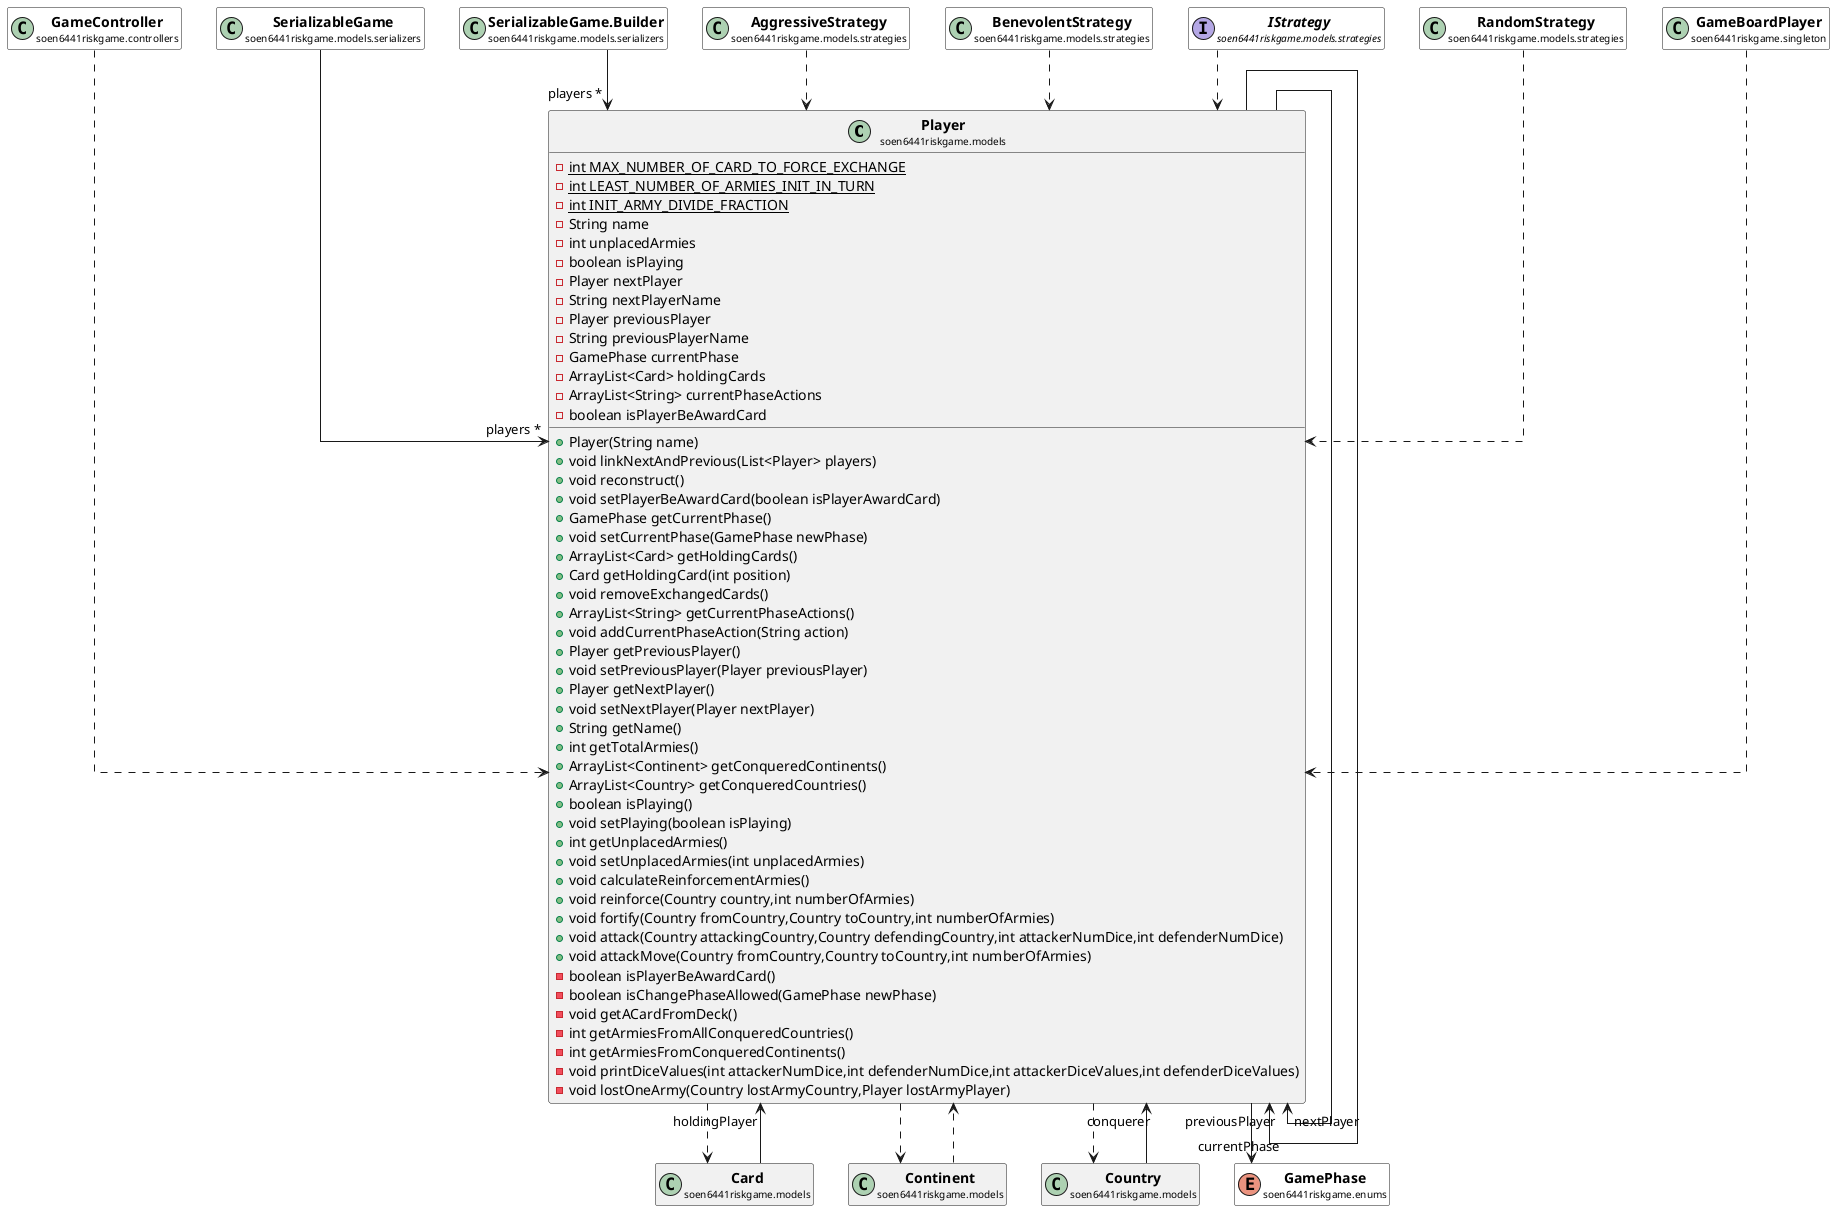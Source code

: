 @startuml

skinparam svgLinkTarget _parent
skinparam linetype ortho
set namespaceSeparator none
class "<b><size:14>Player</b>\n<size:10>soen6441riskgame.models" as soen6441riskgame.models.Player  [[../../soen6441riskgame/models/Player.html{soen6441riskgame.models.Player}]] {
{static} -int MAX_NUMBER_OF_CARD_TO_FORCE_EXCHANGE
{static} -int LEAST_NUMBER_OF_ARMIES_INIT_IN_TURN
{static} -int INIT_ARMY_DIVIDE_FRACTION
-String name
-int unplacedArmies
-boolean isPlaying
-Player nextPlayer
-String nextPlayerName
-Player previousPlayer
-String previousPlayerName
-GamePhase currentPhase
-ArrayList<Card> holdingCards
-ArrayList<String> currentPhaseActions
-boolean isPlayerBeAwardCard
+Player(String name)
+void linkNextAndPrevious(List<Player> players)
+void reconstruct()
+void setPlayerBeAwardCard(boolean isPlayerAwardCard)
+GamePhase getCurrentPhase()
+void setCurrentPhase(GamePhase newPhase)
+ArrayList<Card> getHoldingCards()
+Card getHoldingCard(int position)
+void removeExchangedCards()
+ArrayList<String> getCurrentPhaseActions()
+void addCurrentPhaseAction(String action)
+Player getPreviousPlayer()
+void setPreviousPlayer(Player previousPlayer)
+Player getNextPlayer()
+void setNextPlayer(Player nextPlayer)
+String getName()
+int getTotalArmies()
+ArrayList<Continent> getConqueredContinents()
+ArrayList<Country> getConqueredCountries()
+boolean isPlaying()
+void setPlaying(boolean isPlaying)
+int getUnplacedArmies()
+void setUnplacedArmies(int unplacedArmies)
+void calculateReinforcementArmies()
+void reinforce(Country country,int numberOfArmies)
+void fortify(Country fromCountry,Country toCountry,int numberOfArmies)
+void attack(Country attackingCountry,Country defendingCountry,int attackerNumDice,int defenderNumDice)
+void attackMove(Country fromCountry,Country toCountry,int numberOfArmies)
-boolean isPlayerBeAwardCard()
-boolean isChangePhaseAllowed(GamePhase newPhase)
-void getACardFromDeck()
-int getArmiesFromAllConqueredCountries()
-int getArmiesFromConqueredContinents()
-void printDiceValues(int attackerNumDice,int defenderNumDice,int attackerDiceValues,int defenderDiceValues)
-void lostOneArmy(Country lostArmyCountry,Player lostArmyPlayer)
}


class "<b><size:14>GameController</b>\n<size:10>soen6441riskgame.controllers" as soen6441riskgame.controllers.GameController  [[../../soen6441riskgame/controllers/GameController.html{soen6441riskgame.controllers.GameController}]] #white {
}

hide soen6441riskgame.controllers.GameController fields
hide soen6441riskgame.controllers.GameController methods

soen6441riskgame.controllers.GameController ..> soen6441riskgame.models.Player

class "<b><size:14>Card</b>\n<size:10>soen6441riskgame.models" as soen6441riskgame.models.Card  [[../../soen6441riskgame/models/Card.html{soen6441riskgame.models.Card}]] {
}

hide soen6441riskgame.models.Card fields
hide soen6441riskgame.models.Card methods

soen6441riskgame.models.Card -->  "holdingPlayer" soen6441riskgame.models.Player

class "<b><size:14>Continent</b>\n<size:10>soen6441riskgame.models" as soen6441riskgame.models.Continent  [[../../soen6441riskgame/models/Continent.html{soen6441riskgame.models.Continent}]] {
}

hide soen6441riskgame.models.Continent fields
hide soen6441riskgame.models.Continent methods

soen6441riskgame.models.Continent ..> soen6441riskgame.models.Player

class "<b><size:14>Country</b>\n<size:10>soen6441riskgame.models" as soen6441riskgame.models.Country  [[../../soen6441riskgame/models/Country.html{soen6441riskgame.models.Country}]] {
}

hide soen6441riskgame.models.Country fields
hide soen6441riskgame.models.Country methods

soen6441riskgame.models.Country -->  "conquerer" soen6441riskgame.models.Player

soen6441riskgame.models.Player -->  "nextPlayer" soen6441riskgame.models.Player

soen6441riskgame.models.Player -->  "previousPlayer" soen6441riskgame.models.Player

enum "<b><size:14>GamePhase</b>\n<size:10>soen6441riskgame.enums" as soen6441riskgame.enums.GamePhase  [[../../soen6441riskgame/enums/GamePhase.html{soen6441riskgame.enums.GamePhase}]] #white {
}

hide soen6441riskgame.enums.GamePhase fields
hide soen6441riskgame.enums.GamePhase methods

soen6441riskgame.models.Player -->  "currentPhase" soen6441riskgame.enums.GamePhase


soen6441riskgame.models.Player ..> soen6441riskgame.models.Card





soen6441riskgame.models.Player ..> soen6441riskgame.models.Continent


soen6441riskgame.models.Player ..> soen6441riskgame.models.Country

class "<b><size:14>SerializableGame</b>\n<size:10>soen6441riskgame.models.serializers" as soen6441riskgame.models.serializers.SerializableGame  [[../../soen6441riskgame/models/serializers/SerializableGame.html{soen6441riskgame.models.serializers.SerializableGame}]] #white {
}

hide soen6441riskgame.models.serializers.SerializableGame fields
hide soen6441riskgame.models.serializers.SerializableGame methods

soen6441riskgame.models.serializers.SerializableGame -->  "players *" soen6441riskgame.models.Player

class "<b><size:14>SerializableGame.Builder</b>\n<size:10>soen6441riskgame.models.serializers" as soen6441riskgame.models.serializers.SerializableGame.Builder  [[../../soen6441riskgame/models/serializers/SerializableGame.Builder.html{soen6441riskgame.models.serializers.SerializableGame.Builder}]] #white {
}

hide soen6441riskgame.models.serializers.SerializableGame.Builder fields
hide soen6441riskgame.models.serializers.SerializableGame.Builder methods

soen6441riskgame.models.serializers.SerializableGame.Builder -->  "players *" soen6441riskgame.models.Player

class "<b><size:14>AggressiveStrategy</b>\n<size:10>soen6441riskgame.models.strategies" as soen6441riskgame.models.strategies.AggressiveStrategy  [[../../soen6441riskgame/models/strategies/AggressiveStrategy.html{soen6441riskgame.models.strategies.AggressiveStrategy}]] #white {
}

hide soen6441riskgame.models.strategies.AggressiveStrategy fields
hide soen6441riskgame.models.strategies.AggressiveStrategy methods

soen6441riskgame.models.strategies.AggressiveStrategy ..> soen6441riskgame.models.Player

class "<b><size:14>BenevolentStrategy</b>\n<size:10>soen6441riskgame.models.strategies" as soen6441riskgame.models.strategies.BenevolentStrategy  [[../../soen6441riskgame/models/strategies/BenevolentStrategy.html{soen6441riskgame.models.strategies.BenevolentStrategy}]] #white {
}

hide soen6441riskgame.models.strategies.BenevolentStrategy fields
hide soen6441riskgame.models.strategies.BenevolentStrategy methods

soen6441riskgame.models.strategies.BenevolentStrategy ..> soen6441riskgame.models.Player

interface "<b><size:14>IStrategy</b>\n<size:10>soen6441riskgame.models.strategies" as soen6441riskgame.models.strategies.IStrategy  [[../../soen6441riskgame/models/strategies/IStrategy.html{soen6441riskgame.models.strategies.IStrategy}]] #white {
}

hide soen6441riskgame.models.strategies.IStrategy fields
hide soen6441riskgame.models.strategies.IStrategy methods

soen6441riskgame.models.strategies.IStrategy ..> soen6441riskgame.models.Player

class "<b><size:14>RandomStrategy</b>\n<size:10>soen6441riskgame.models.strategies" as soen6441riskgame.models.strategies.RandomStrategy  [[../../soen6441riskgame/models/strategies/RandomStrategy.html{soen6441riskgame.models.strategies.RandomStrategy}]] #white {
}

hide soen6441riskgame.models.strategies.RandomStrategy fields
hide soen6441riskgame.models.strategies.RandomStrategy methods

soen6441riskgame.models.strategies.RandomStrategy ..> soen6441riskgame.models.Player

class "<b><size:14>GameBoardPlayer</b>\n<size:10>soen6441riskgame.singleton" as soen6441riskgame.singleton.GameBoardPlayer  [[../../soen6441riskgame/singleton/GameBoardPlayer.html{soen6441riskgame.singleton.GameBoardPlayer}]] #white {
}

hide soen6441riskgame.singleton.GameBoardPlayer fields
hide soen6441riskgame.singleton.GameBoardPlayer methods

soen6441riskgame.singleton.GameBoardPlayer ..> soen6441riskgame.models.Player


@enduml
